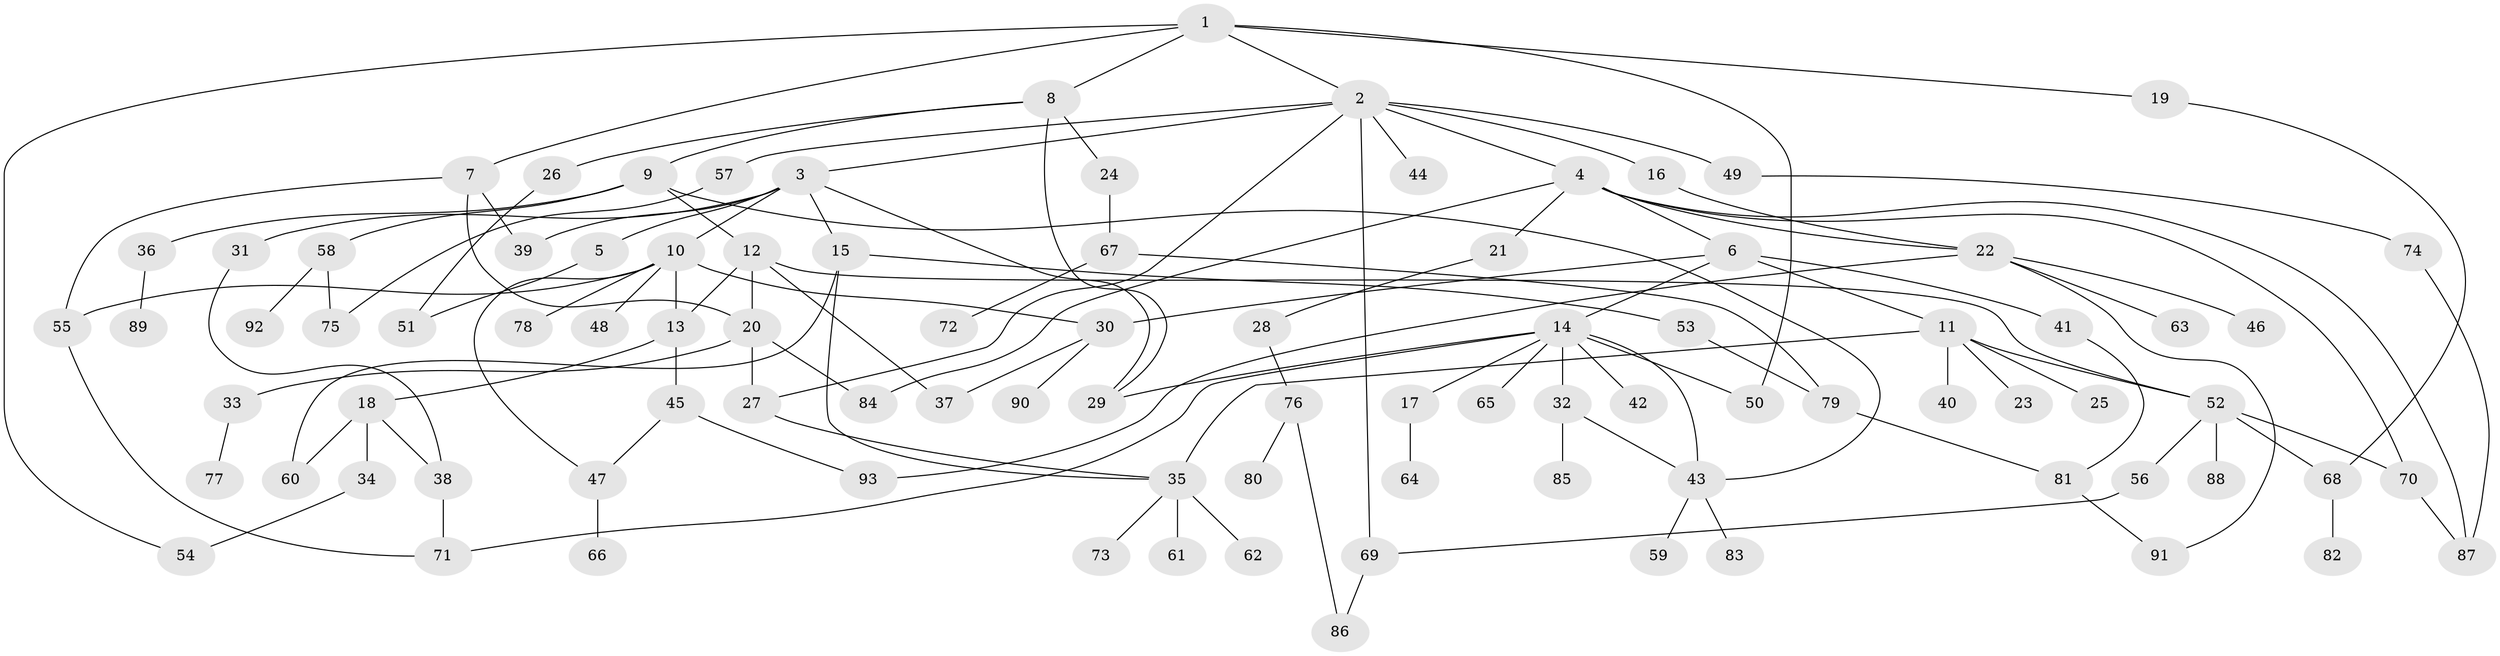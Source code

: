 // Generated by graph-tools (version 1.1) at 2025/42/03/09/25 04:42:06]
// undirected, 93 vertices, 127 edges
graph export_dot {
graph [start="1"]
  node [color=gray90,style=filled];
  1;
  2;
  3;
  4;
  5;
  6;
  7;
  8;
  9;
  10;
  11;
  12;
  13;
  14;
  15;
  16;
  17;
  18;
  19;
  20;
  21;
  22;
  23;
  24;
  25;
  26;
  27;
  28;
  29;
  30;
  31;
  32;
  33;
  34;
  35;
  36;
  37;
  38;
  39;
  40;
  41;
  42;
  43;
  44;
  45;
  46;
  47;
  48;
  49;
  50;
  51;
  52;
  53;
  54;
  55;
  56;
  57;
  58;
  59;
  60;
  61;
  62;
  63;
  64;
  65;
  66;
  67;
  68;
  69;
  70;
  71;
  72;
  73;
  74;
  75;
  76;
  77;
  78;
  79;
  80;
  81;
  82;
  83;
  84;
  85;
  86;
  87;
  88;
  89;
  90;
  91;
  92;
  93;
  1 -- 2;
  1 -- 7;
  1 -- 8;
  1 -- 19;
  1 -- 50;
  1 -- 54;
  2 -- 3;
  2 -- 4;
  2 -- 16;
  2 -- 27;
  2 -- 44;
  2 -- 49;
  2 -- 57;
  2 -- 69;
  3 -- 5;
  3 -- 10;
  3 -- 15;
  3 -- 31;
  3 -- 39;
  3 -- 29;
  4 -- 6;
  4 -- 21;
  4 -- 22;
  4 -- 70;
  4 -- 84;
  4 -- 87;
  5 -- 51;
  6 -- 11;
  6 -- 14;
  6 -- 30;
  6 -- 41;
  7 -- 20;
  7 -- 55;
  7 -- 39;
  8 -- 9;
  8 -- 24;
  8 -- 26;
  8 -- 29;
  9 -- 12;
  9 -- 36;
  9 -- 58;
  9 -- 43;
  10 -- 13;
  10 -- 47;
  10 -- 48;
  10 -- 55;
  10 -- 78;
  10 -- 30;
  11 -- 23;
  11 -- 25;
  11 -- 40;
  11 -- 52;
  11 -- 35;
  12 -- 20;
  12 -- 37;
  12 -- 52;
  12 -- 13;
  13 -- 18;
  13 -- 45;
  14 -- 17;
  14 -- 32;
  14 -- 42;
  14 -- 43;
  14 -- 65;
  14 -- 50;
  14 -- 29;
  14 -- 71;
  15 -- 53;
  15 -- 60;
  15 -- 35;
  16 -- 22;
  17 -- 64;
  18 -- 34;
  18 -- 38;
  18 -- 60;
  19 -- 68;
  20 -- 33;
  20 -- 84;
  20 -- 27;
  21 -- 28;
  22 -- 46;
  22 -- 63;
  22 -- 93;
  22 -- 91;
  24 -- 67;
  26 -- 51;
  27 -- 35;
  28 -- 76;
  30 -- 37;
  30 -- 90;
  31 -- 38;
  32 -- 85;
  32 -- 43;
  33 -- 77;
  34 -- 54;
  35 -- 61;
  35 -- 62;
  35 -- 73;
  36 -- 89;
  38 -- 71;
  41 -- 81;
  43 -- 59;
  43 -- 83;
  45 -- 93;
  45 -- 47;
  47 -- 66;
  49 -- 74;
  52 -- 56;
  52 -- 68;
  52 -- 88;
  52 -- 70;
  53 -- 79;
  55 -- 71;
  56 -- 69;
  57 -- 75;
  58 -- 75;
  58 -- 92;
  67 -- 72;
  67 -- 79;
  68 -- 82;
  69 -- 86;
  70 -- 87;
  74 -- 87;
  76 -- 80;
  76 -- 86;
  79 -- 81;
  81 -- 91;
}
